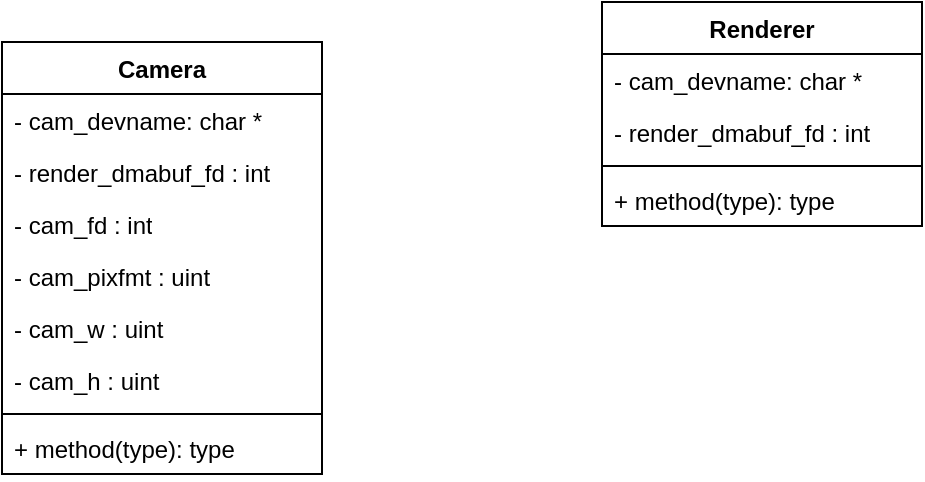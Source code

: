 <mxfile version="28.0.6">
  <diagram name="Page-1" id="muFmsvnlI4OiVqxlJP-7">
    <mxGraphModel dx="-121" dy="-46" grid="1" gridSize="10" guides="1" tooltips="1" connect="1" arrows="1" fold="1" page="0" pageScale="1" pageWidth="850" pageHeight="1100" math="0" shadow="0">
      <root>
        <mxCell id="0" />
        <mxCell id="1" parent="0" />
        <mxCell id="l2S4uO0tbHxShP-qC626-1" value="Camera" style="swimlane;fontStyle=1;align=center;verticalAlign=top;childLayout=stackLayout;horizontal=1;startSize=26;horizontalStack=0;resizeParent=1;resizeParentMax=0;resizeLast=0;collapsible=1;marginBottom=0;whiteSpace=wrap;html=1;" vertex="1" parent="1">
          <mxGeometry x="880" y="500" width="160" height="216" as="geometry" />
        </mxCell>
        <mxCell id="l2S4uO0tbHxShP-qC626-2" value="- cam_devname: char *" style="text;strokeColor=none;fillColor=none;align=left;verticalAlign=top;spacingLeft=4;spacingRight=4;overflow=hidden;rotatable=0;points=[[0,0.5],[1,0.5]];portConstraint=eastwest;whiteSpace=wrap;html=1;" vertex="1" parent="l2S4uO0tbHxShP-qC626-1">
          <mxGeometry y="26" width="160" height="26" as="geometry" />
        </mxCell>
        <mxCell id="l2S4uO0tbHxShP-qC626-5" value="- render_dmabuf_fd : int" style="text;strokeColor=none;fillColor=none;align=left;verticalAlign=top;spacingLeft=4;spacingRight=4;overflow=hidden;rotatable=0;points=[[0,0.5],[1,0.5]];portConstraint=eastwest;whiteSpace=wrap;html=1;" vertex="1" parent="l2S4uO0tbHxShP-qC626-1">
          <mxGeometry y="52" width="160" height="26" as="geometry" />
        </mxCell>
        <mxCell id="l2S4uO0tbHxShP-qC626-11" value="- cam_fd : int" style="text;strokeColor=none;fillColor=none;align=left;verticalAlign=top;spacingLeft=4;spacingRight=4;overflow=hidden;rotatable=0;points=[[0,0.5],[1,0.5]];portConstraint=eastwest;whiteSpace=wrap;html=1;" vertex="1" parent="l2S4uO0tbHxShP-qC626-1">
          <mxGeometry y="78" width="160" height="26" as="geometry" />
        </mxCell>
        <mxCell id="l2S4uO0tbHxShP-qC626-12" value="- cam_pixfmt : uint" style="text;strokeColor=none;fillColor=none;align=left;verticalAlign=top;spacingLeft=4;spacingRight=4;overflow=hidden;rotatable=0;points=[[0,0.5],[1,0.5]];portConstraint=eastwest;whiteSpace=wrap;html=1;" vertex="1" parent="l2S4uO0tbHxShP-qC626-1">
          <mxGeometry y="104" width="160" height="26" as="geometry" />
        </mxCell>
        <mxCell id="l2S4uO0tbHxShP-qC626-13" value="- cam_w : uint" style="text;strokeColor=none;fillColor=none;align=left;verticalAlign=top;spacingLeft=4;spacingRight=4;overflow=hidden;rotatable=0;points=[[0,0.5],[1,0.5]];portConstraint=eastwest;whiteSpace=wrap;html=1;" vertex="1" parent="l2S4uO0tbHxShP-qC626-1">
          <mxGeometry y="130" width="160" height="26" as="geometry" />
        </mxCell>
        <mxCell id="l2S4uO0tbHxShP-qC626-14" value="- cam_h : uint" style="text;strokeColor=none;fillColor=none;align=left;verticalAlign=top;spacingLeft=4;spacingRight=4;overflow=hidden;rotatable=0;points=[[0,0.5],[1,0.5]];portConstraint=eastwest;whiteSpace=wrap;html=1;" vertex="1" parent="l2S4uO0tbHxShP-qC626-1">
          <mxGeometry y="156" width="160" height="26" as="geometry" />
        </mxCell>
        <mxCell id="l2S4uO0tbHxShP-qC626-3" value="" style="line;strokeWidth=1;fillColor=none;align=left;verticalAlign=middle;spacingTop=-1;spacingLeft=3;spacingRight=3;rotatable=0;labelPosition=right;points=[];portConstraint=eastwest;strokeColor=inherit;" vertex="1" parent="l2S4uO0tbHxShP-qC626-1">
          <mxGeometry y="182" width="160" height="8" as="geometry" />
        </mxCell>
        <mxCell id="l2S4uO0tbHxShP-qC626-4" value="+ method(type): type" style="text;strokeColor=none;fillColor=none;align=left;verticalAlign=top;spacingLeft=4;spacingRight=4;overflow=hidden;rotatable=0;points=[[0,0.5],[1,0.5]];portConstraint=eastwest;whiteSpace=wrap;html=1;" vertex="1" parent="l2S4uO0tbHxShP-qC626-1">
          <mxGeometry y="190" width="160" height="26" as="geometry" />
        </mxCell>
        <mxCell id="l2S4uO0tbHxShP-qC626-6" value="Renderer" style="swimlane;fontStyle=1;align=center;verticalAlign=top;childLayout=stackLayout;horizontal=1;startSize=26;horizontalStack=0;resizeParent=1;resizeParentMax=0;resizeLast=0;collapsible=1;marginBottom=0;whiteSpace=wrap;html=1;" vertex="1" parent="1">
          <mxGeometry x="1180" y="480" width="160" height="112" as="geometry" />
        </mxCell>
        <mxCell id="l2S4uO0tbHxShP-qC626-7" value="- cam_devname: char *" style="text;strokeColor=none;fillColor=none;align=left;verticalAlign=top;spacingLeft=4;spacingRight=4;overflow=hidden;rotatable=0;points=[[0,0.5],[1,0.5]];portConstraint=eastwest;whiteSpace=wrap;html=1;" vertex="1" parent="l2S4uO0tbHxShP-qC626-6">
          <mxGeometry y="26" width="160" height="26" as="geometry" />
        </mxCell>
        <mxCell id="l2S4uO0tbHxShP-qC626-8" value="- render_dmabuf_fd : int" style="text;strokeColor=none;fillColor=none;align=left;verticalAlign=top;spacingLeft=4;spacingRight=4;overflow=hidden;rotatable=0;points=[[0,0.5],[1,0.5]];portConstraint=eastwest;whiteSpace=wrap;html=1;" vertex="1" parent="l2S4uO0tbHxShP-qC626-6">
          <mxGeometry y="52" width="160" height="26" as="geometry" />
        </mxCell>
        <mxCell id="l2S4uO0tbHxShP-qC626-9" value="" style="line;strokeWidth=1;fillColor=none;align=left;verticalAlign=middle;spacingTop=-1;spacingLeft=3;spacingRight=3;rotatable=0;labelPosition=right;points=[];portConstraint=eastwest;strokeColor=inherit;" vertex="1" parent="l2S4uO0tbHxShP-qC626-6">
          <mxGeometry y="78" width="160" height="8" as="geometry" />
        </mxCell>
        <mxCell id="l2S4uO0tbHxShP-qC626-10" value="+ method(type): type" style="text;strokeColor=none;fillColor=none;align=left;verticalAlign=top;spacingLeft=4;spacingRight=4;overflow=hidden;rotatable=0;points=[[0,0.5],[1,0.5]];portConstraint=eastwest;whiteSpace=wrap;html=1;" vertex="1" parent="l2S4uO0tbHxShP-qC626-6">
          <mxGeometry y="86" width="160" height="26" as="geometry" />
        </mxCell>
      </root>
    </mxGraphModel>
  </diagram>
</mxfile>

